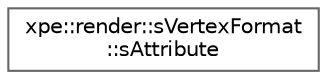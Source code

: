 digraph "Graphical Class Hierarchy"
{
 // LATEX_PDF_SIZE
  bgcolor="transparent";
  edge [fontname=Helvetica,fontsize=10,labelfontname=Helvetica,labelfontsize=10];
  node [fontname=Helvetica,fontsize=10,shape=box,height=0.2,width=0.4];
  rankdir="LR";
  Node0 [id="Node000000",label="xpe::render::sVertexFormat\l::sAttribute",height=0.2,width=0.4,color="grey40", fillcolor="white", style="filled",URL="$structxpe_1_1render_1_1s_vertex_format_1_1s_attribute.html",tooltip=" "];
}

